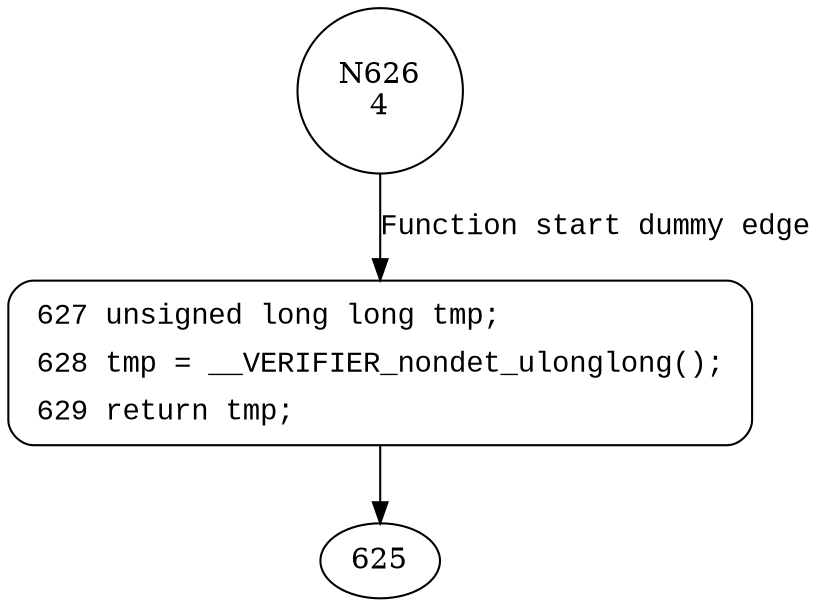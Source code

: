 digraph ldv_undef_ulonglong {
626 [shape="circle" label="N626\n4"]
627 [shape="circle" label="N627\n3"]
627 [style="filled,bold" penwidth="1" fillcolor="white" fontname="Courier New" shape="Mrecord" label=<<table border="0" cellborder="0" cellpadding="3" bgcolor="white"><tr><td align="right">627</td><td align="left">unsigned long long tmp;</td></tr><tr><td align="right">628</td><td align="left">tmp = __VERIFIER_nondet_ulonglong();</td></tr><tr><td align="right">629</td><td align="left">return tmp;</td></tr></table>>]
627 -> 625[label=""]
626 -> 627 [label="Function start dummy edge" fontname="Courier New"]
}